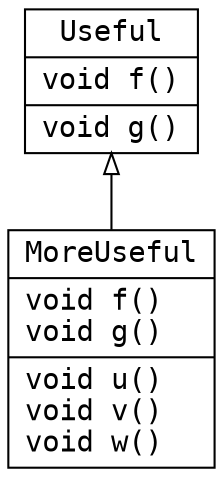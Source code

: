 digraph s {
    rankdir = BT
    node[shape="record",fontname="Consolas,Monaco"];
    edge[arrowhead=empty];

    node_useful[label="{Useful|void f()\l|void g()\l}"];
    node_moreuseful[label="{MoreUseful|void f()\lvoid g()\l|void u()\lvoid v()\lvoid w()\l}"];

    node_moreuseful->node_useful
    }
    
